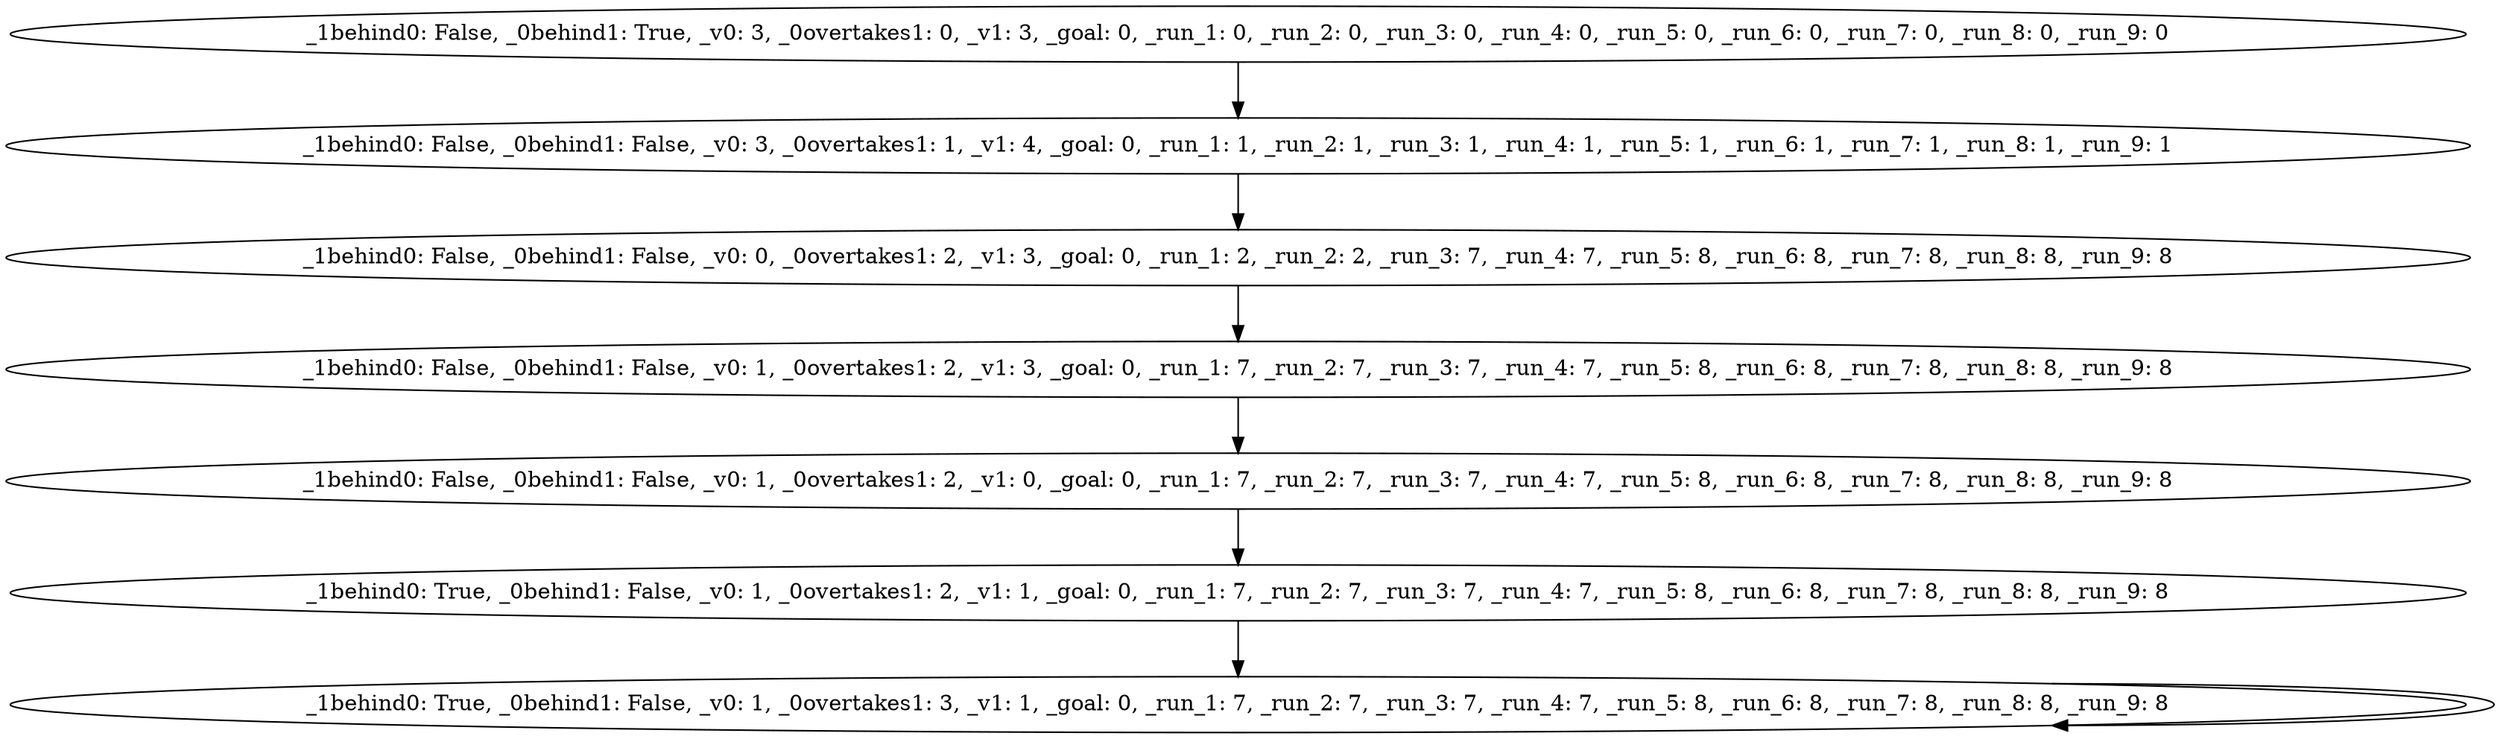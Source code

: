 digraph  {
0 [_0behind1=True, _0overtakes1=0, _1behind0=False, _goal=0, _run_1=0, _run_2=0, _run_3=0, _run_4=0, _run_5=0, _run_6=0, _run_7=0, _run_8=0, _run_9=0, _v0=3, _v1=3, label="_1behind0: False, _0behind1: True, _v0: 3, _0overtakes1: 0, _v1: 3, _goal: 0, _run_1: 0, _run_2: 0, _run_3: 0, _run_4: 0, _run_5: 0, _run_6: 0, _run_7: 0, _run_8: 0, _run_9: 0"];
1 [_0behind1=False, _0overtakes1=1, _1behind0=False, _goal=0, _run_1=1, _run_2=1, _run_3=1, _run_4=1, _run_5=1, _run_6=1, _run_7=1, _run_8=1, _run_9=1, _v0=3, _v1=4, label="_1behind0: False, _0behind1: False, _v0: 3, _0overtakes1: 1, _v1: 4, _goal: 0, _run_1: 1, _run_2: 1, _run_3: 1, _run_4: 1, _run_5: 1, _run_6: 1, _run_7: 1, _run_8: 1, _run_9: 1"];
2 [_0behind1=False, _0overtakes1=2, _1behind0=False, _goal=0, _run_1=2, _run_2=2, _run_3=7, _run_4=7, _run_5=8, _run_6=8, _run_7=8, _run_8=8, _run_9=8, _v0=0, _v1=3, label="_1behind0: False, _0behind1: False, _v0: 0, _0overtakes1: 2, _v1: 3, _goal: 0, _run_1: 2, _run_2: 2, _run_3: 7, _run_4: 7, _run_5: 8, _run_6: 8, _run_7: 8, _run_8: 8, _run_9: 8"];
3 [_0behind1=False, _0overtakes1=2, _1behind0=False, _goal=0, _run_1=7, _run_2=7, _run_3=7, _run_4=7, _run_5=8, _run_6=8, _run_7=8, _run_8=8, _run_9=8, _v0=1, _v1=3, label="_1behind0: False, _0behind1: False, _v0: 1, _0overtakes1: 2, _v1: 3, _goal: 0, _run_1: 7, _run_2: 7, _run_3: 7, _run_4: 7, _run_5: 8, _run_6: 8, _run_7: 8, _run_8: 8, _run_9: 8"];
4 [_0behind1=False, _0overtakes1=2, _1behind0=False, _goal=0, _run_1=7, _run_2=7, _run_3=7, _run_4=7, _run_5=8, _run_6=8, _run_7=8, _run_8=8, _run_9=8, _v0=1, _v1=0, label="_1behind0: False, _0behind1: False, _v0: 1, _0overtakes1: 2, _v1: 0, _goal: 0, _run_1: 7, _run_2: 7, _run_3: 7, _run_4: 7, _run_5: 8, _run_6: 8, _run_7: 8, _run_8: 8, _run_9: 8"];
5 [_0behind1=False, _0overtakes1=2, _1behind0=True, _goal=0, _run_1=7, _run_2=7, _run_3=7, _run_4=7, _run_5=8, _run_6=8, _run_7=8, _run_8=8, _run_9=8, _v0=1, _v1=1, label="_1behind0: True, _0behind1: False, _v0: 1, _0overtakes1: 2, _v1: 1, _goal: 0, _run_1: 7, _run_2: 7, _run_3: 7, _run_4: 7, _run_5: 8, _run_6: 8, _run_7: 8, _run_8: 8, _run_9: 8"];
6 [_0behind1=False, _0overtakes1=3, _1behind0=True, _goal=0, _run_1=7, _run_2=7, _run_3=7, _run_4=7, _run_5=8, _run_6=8, _run_7=8, _run_8=8, _run_9=8, _v0=1, _v1=1, label="_1behind0: True, _0behind1: False, _v0: 1, _0overtakes1: 3, _v1: 1, _goal: 0, _run_1: 7, _run_2: 7, _run_3: 7, _run_4: 7, _run_5: 8, _run_6: 8, _run_7: 8, _run_8: 8, _run_9: 8"];
0 -> 1;
1 -> 2;
2 -> 3;
3 -> 4;
4 -> 5;
5 -> 6;
6 -> 6;
node [label="shape: box", shape=box];
}
